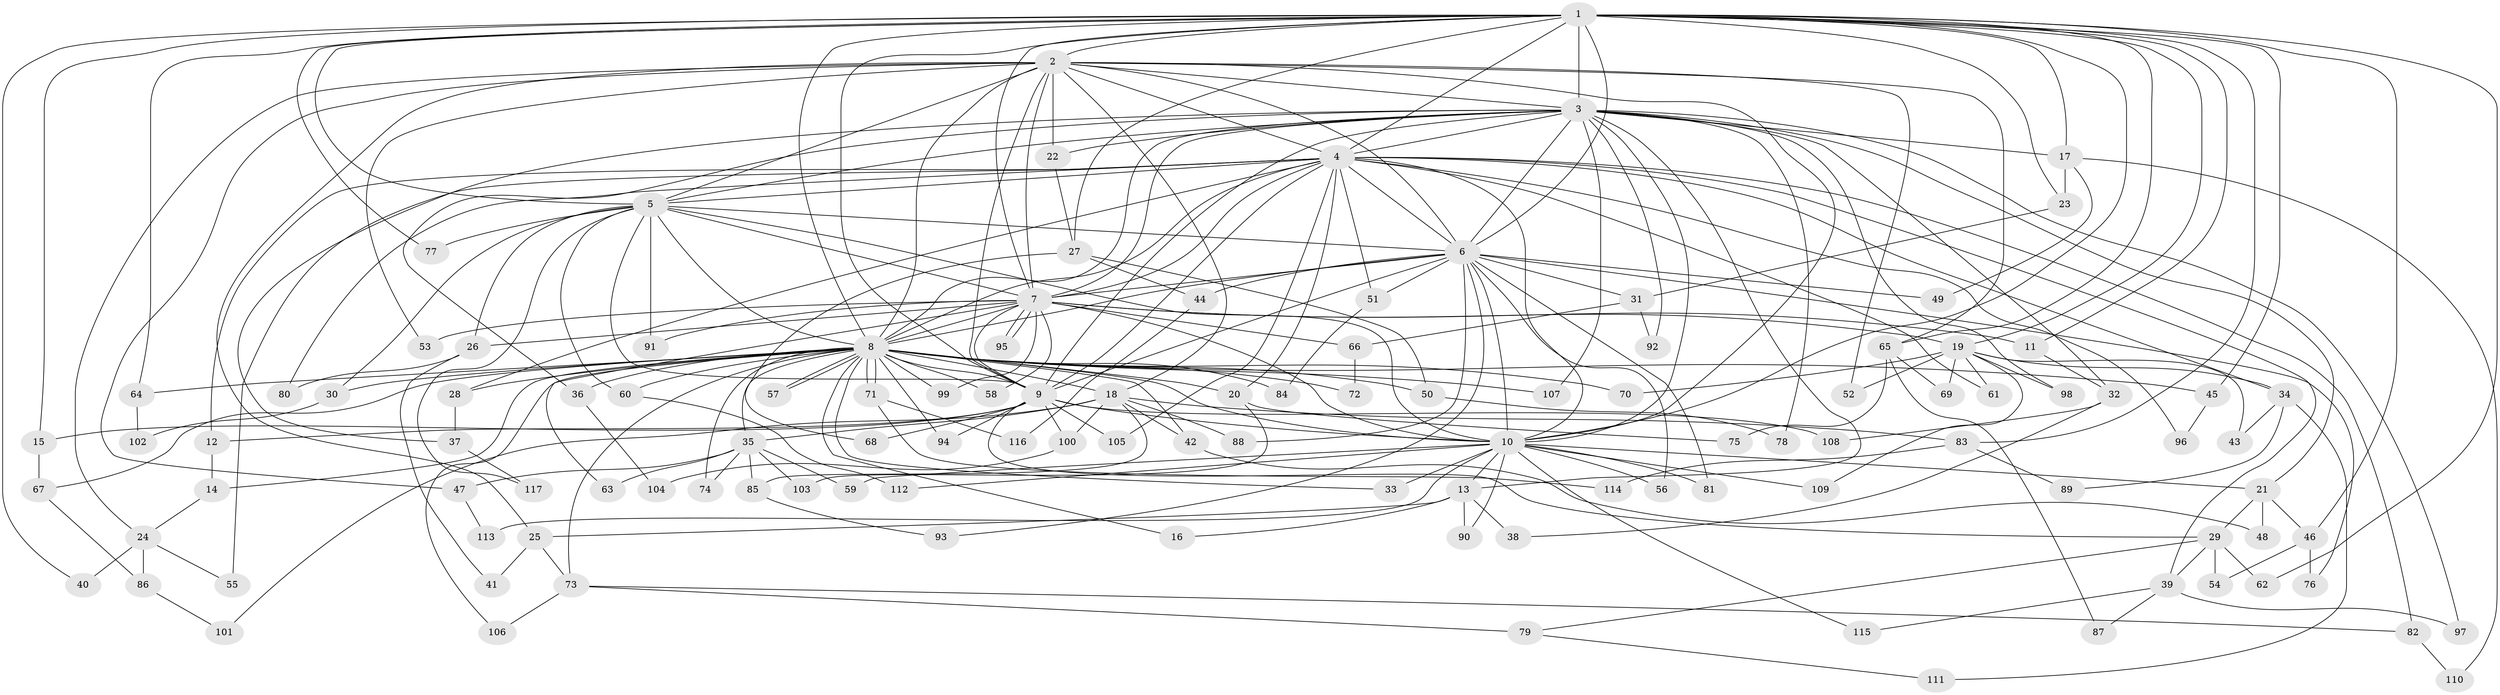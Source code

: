 // coarse degree distribution, {15: 0.05714285714285714, 21: 0.02857142857142857, 13: 0.02857142857142857, 9: 0.08571428571428572, 25: 0.02857142857142857, 3: 0.2571428571428571, 5: 0.02857142857142857, 2: 0.2571428571428571, 4: 0.14285714285714285, 6: 0.02857142857142857, 7: 0.02857142857142857, 1: 0.02857142857142857}
// Generated by graph-tools (version 1.1) at 2025/17/03/04/25 18:17:42]
// undirected, 117 vertices, 259 edges
graph export_dot {
graph [start="1"]
  node [color=gray90,style=filled];
  1;
  2;
  3;
  4;
  5;
  6;
  7;
  8;
  9;
  10;
  11;
  12;
  13;
  14;
  15;
  16;
  17;
  18;
  19;
  20;
  21;
  22;
  23;
  24;
  25;
  26;
  27;
  28;
  29;
  30;
  31;
  32;
  33;
  34;
  35;
  36;
  37;
  38;
  39;
  40;
  41;
  42;
  43;
  44;
  45;
  46;
  47;
  48;
  49;
  50;
  51;
  52;
  53;
  54;
  55;
  56;
  57;
  58;
  59;
  60;
  61;
  62;
  63;
  64;
  65;
  66;
  67;
  68;
  69;
  70;
  71;
  72;
  73;
  74;
  75;
  76;
  77;
  78;
  79;
  80;
  81;
  82;
  83;
  84;
  85;
  86;
  87;
  88;
  89;
  90;
  91;
  92;
  93;
  94;
  95;
  96;
  97;
  98;
  99;
  100;
  101;
  102;
  103;
  104;
  105;
  106;
  107;
  108;
  109;
  110;
  111;
  112;
  113;
  114;
  115;
  116;
  117;
  1 -- 2;
  1 -- 3;
  1 -- 4;
  1 -- 5;
  1 -- 6;
  1 -- 7;
  1 -- 8;
  1 -- 9;
  1 -- 10;
  1 -- 11;
  1 -- 15;
  1 -- 17;
  1 -- 19;
  1 -- 23;
  1 -- 27;
  1 -- 40;
  1 -- 45;
  1 -- 46;
  1 -- 62;
  1 -- 64;
  1 -- 65;
  1 -- 77;
  1 -- 83;
  2 -- 3;
  2 -- 4;
  2 -- 5;
  2 -- 6;
  2 -- 7;
  2 -- 8;
  2 -- 9;
  2 -- 10;
  2 -- 18;
  2 -- 22;
  2 -- 24;
  2 -- 25;
  2 -- 47;
  2 -- 52;
  2 -- 53;
  2 -- 65;
  3 -- 4;
  3 -- 5;
  3 -- 6;
  3 -- 7;
  3 -- 8;
  3 -- 9;
  3 -- 10;
  3 -- 13;
  3 -- 17;
  3 -- 21;
  3 -- 22;
  3 -- 32;
  3 -- 36;
  3 -- 37;
  3 -- 78;
  3 -- 92;
  3 -- 97;
  3 -- 98;
  3 -- 107;
  4 -- 5;
  4 -- 6;
  4 -- 7;
  4 -- 8;
  4 -- 9;
  4 -- 10;
  4 -- 12;
  4 -- 20;
  4 -- 28;
  4 -- 34;
  4 -- 39;
  4 -- 51;
  4 -- 55;
  4 -- 61;
  4 -- 80;
  4 -- 82;
  4 -- 96;
  4 -- 105;
  5 -- 6;
  5 -- 7;
  5 -- 8;
  5 -- 9;
  5 -- 10;
  5 -- 26;
  5 -- 30;
  5 -- 60;
  5 -- 77;
  5 -- 91;
  5 -- 117;
  6 -- 7;
  6 -- 8;
  6 -- 9;
  6 -- 10;
  6 -- 31;
  6 -- 44;
  6 -- 49;
  6 -- 51;
  6 -- 56;
  6 -- 76;
  6 -- 81;
  6 -- 88;
  6 -- 93;
  7 -- 8;
  7 -- 9;
  7 -- 10;
  7 -- 11;
  7 -- 19;
  7 -- 26;
  7 -- 53;
  7 -- 58;
  7 -- 63;
  7 -- 66;
  7 -- 91;
  7 -- 95;
  7 -- 95;
  7 -- 99;
  8 -- 9;
  8 -- 10;
  8 -- 14;
  8 -- 16;
  8 -- 18;
  8 -- 20;
  8 -- 28;
  8 -- 30;
  8 -- 33;
  8 -- 35;
  8 -- 36;
  8 -- 42;
  8 -- 45;
  8 -- 50;
  8 -- 57;
  8 -- 57;
  8 -- 58;
  8 -- 60;
  8 -- 64;
  8 -- 67;
  8 -- 70;
  8 -- 71;
  8 -- 71;
  8 -- 72;
  8 -- 73;
  8 -- 74;
  8 -- 84;
  8 -- 94;
  8 -- 99;
  8 -- 106;
  8 -- 107;
  9 -- 10;
  9 -- 12;
  9 -- 15;
  9 -- 29;
  9 -- 68;
  9 -- 94;
  9 -- 100;
  9 -- 105;
  9 -- 108;
  10 -- 13;
  10 -- 21;
  10 -- 33;
  10 -- 56;
  10 -- 59;
  10 -- 81;
  10 -- 90;
  10 -- 109;
  10 -- 112;
  10 -- 113;
  10 -- 115;
  11 -- 32;
  12 -- 14;
  13 -- 16;
  13 -- 25;
  13 -- 38;
  13 -- 90;
  14 -- 24;
  15 -- 67;
  17 -- 23;
  17 -- 49;
  17 -- 110;
  18 -- 35;
  18 -- 42;
  18 -- 83;
  18 -- 85;
  18 -- 88;
  18 -- 100;
  18 -- 101;
  19 -- 34;
  19 -- 43;
  19 -- 52;
  19 -- 61;
  19 -- 69;
  19 -- 70;
  19 -- 98;
  19 -- 109;
  20 -- 75;
  20 -- 103;
  21 -- 29;
  21 -- 46;
  21 -- 48;
  22 -- 27;
  23 -- 31;
  24 -- 40;
  24 -- 55;
  24 -- 86;
  25 -- 41;
  25 -- 73;
  26 -- 41;
  26 -- 80;
  27 -- 44;
  27 -- 50;
  27 -- 68;
  28 -- 37;
  29 -- 39;
  29 -- 54;
  29 -- 62;
  29 -- 79;
  30 -- 102;
  31 -- 66;
  31 -- 92;
  32 -- 38;
  32 -- 108;
  34 -- 43;
  34 -- 89;
  34 -- 111;
  35 -- 47;
  35 -- 59;
  35 -- 63;
  35 -- 74;
  35 -- 85;
  35 -- 103;
  36 -- 104;
  37 -- 117;
  39 -- 87;
  39 -- 97;
  39 -- 115;
  42 -- 48;
  44 -- 116;
  45 -- 96;
  46 -- 54;
  46 -- 76;
  47 -- 113;
  50 -- 78;
  51 -- 84;
  60 -- 112;
  64 -- 102;
  65 -- 69;
  65 -- 75;
  65 -- 87;
  66 -- 72;
  67 -- 86;
  71 -- 114;
  71 -- 116;
  73 -- 79;
  73 -- 82;
  73 -- 106;
  79 -- 111;
  82 -- 110;
  83 -- 89;
  83 -- 114;
  85 -- 93;
  86 -- 101;
  100 -- 104;
}

